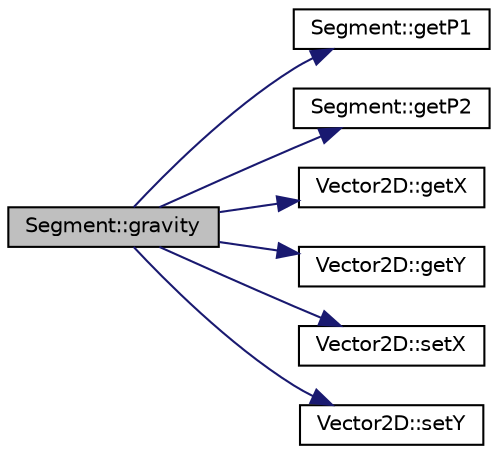 digraph "Segment::gravity"
{
 // LATEX_PDF_SIZE
  edge [fontname="Helvetica",fontsize="10",labelfontname="Helvetica",labelfontsize="10"];
  node [fontname="Helvetica",fontsize="10",shape=record];
  rankdir="LR";
  Node1 [label="Segment::gravity",height=0.2,width=0.4,color="black", fillcolor="grey75", style="filled", fontcolor="black",tooltip=" "];
  Node1 -> Node2 [color="midnightblue",fontsize="10",style="solid",fontname="Helvetica"];
  Node2 [label="Segment::getP1",height=0.2,width=0.4,color="black", fillcolor="white", style="filled",URL="$class_segment.html#a93090809244c1e7a7ef47a93dd67c1c4",tooltip=" "];
  Node1 -> Node3 [color="midnightblue",fontsize="10",style="solid",fontname="Helvetica"];
  Node3 [label="Segment::getP2",height=0.2,width=0.4,color="black", fillcolor="white", style="filled",URL="$class_segment.html#a6302acd0159b2cb3dd6054b010a28ae7",tooltip=" "];
  Node1 -> Node4 [color="midnightblue",fontsize="10",style="solid",fontname="Helvetica"];
  Node4 [label="Vector2D::getX",height=0.2,width=0.4,color="black", fillcolor="white", style="filled",URL="$class_vector2_d.html#a8b66579a83278dc9ad661fabd56a39ad",tooltip=" "];
  Node1 -> Node5 [color="midnightblue",fontsize="10",style="solid",fontname="Helvetica"];
  Node5 [label="Vector2D::getY",height=0.2,width=0.4,color="black", fillcolor="white", style="filled",URL="$class_vector2_d.html#a0729d48a0be6ec7a329a270fd68e3ce6",tooltip=" "];
  Node1 -> Node6 [color="midnightblue",fontsize="10",style="solid",fontname="Helvetica"];
  Node6 [label="Vector2D::setX",height=0.2,width=0.4,color="black", fillcolor="white", style="filled",URL="$class_vector2_d.html#ab380d87ba1e6fc771c1b3603afd5b8a9",tooltip=" "];
  Node1 -> Node7 [color="midnightblue",fontsize="10",style="solid",fontname="Helvetica"];
  Node7 [label="Vector2D::setY",height=0.2,width=0.4,color="black", fillcolor="white", style="filled",URL="$class_vector2_d.html#af5f104f5620c476a707c8a1916327471",tooltip=" "];
}
